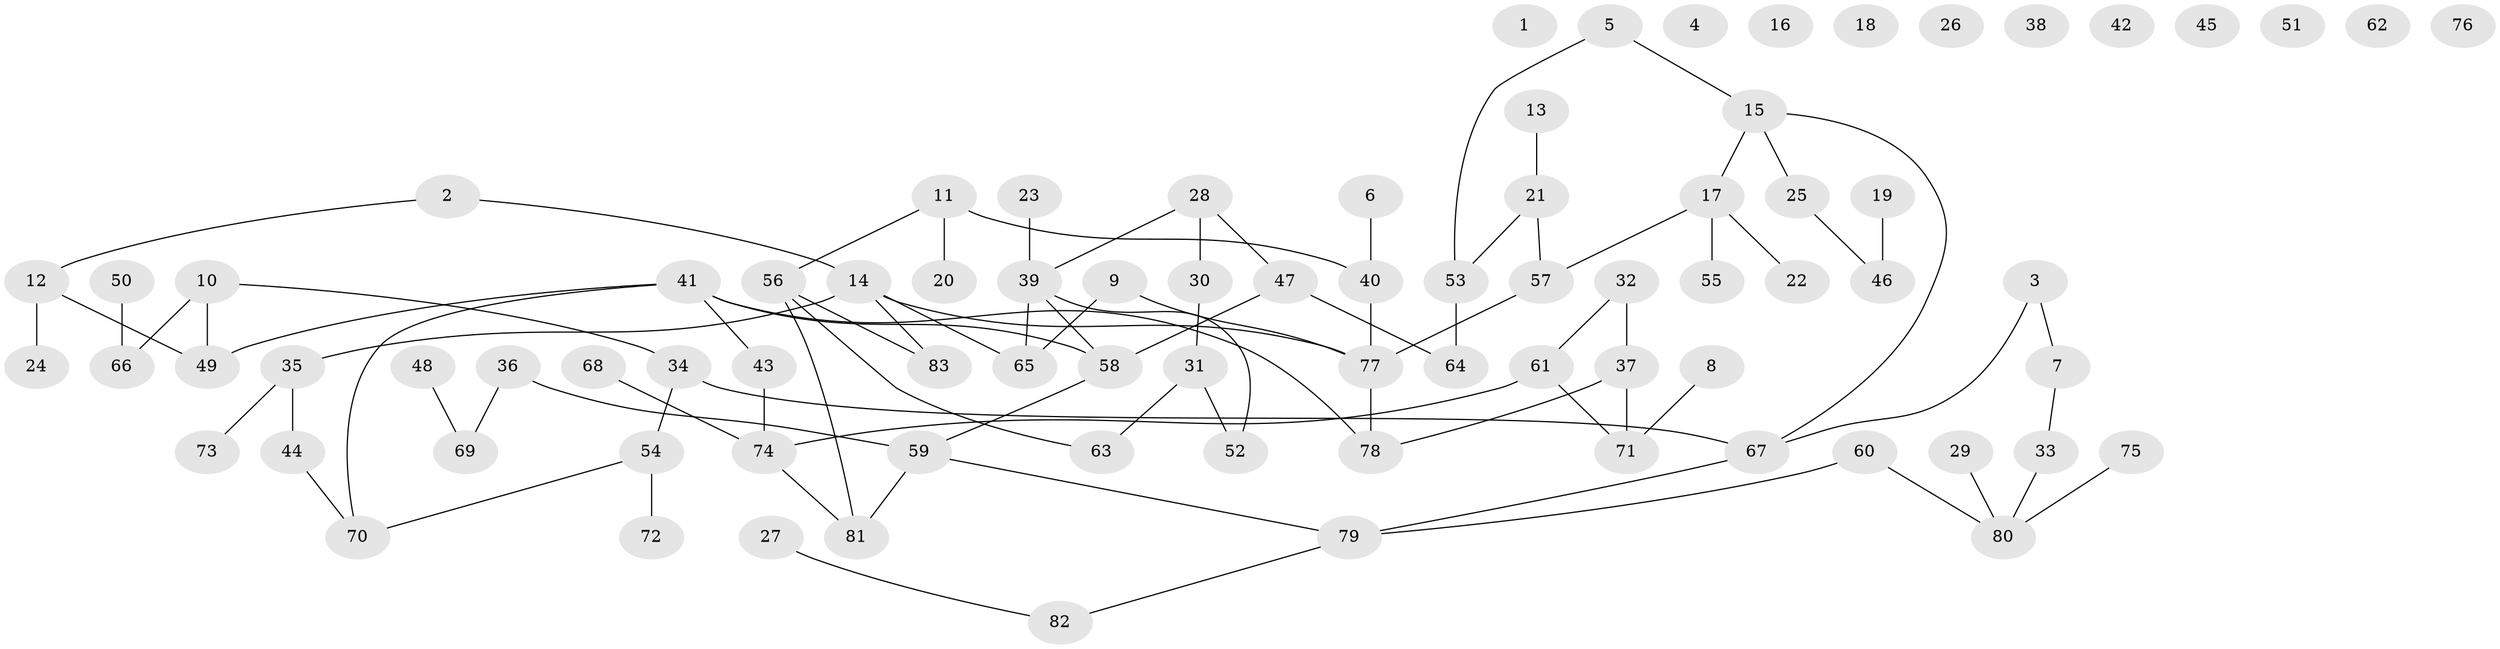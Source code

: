 // coarse degree distribution, {0: 0.2, 2: 0.18181818181818182, 4: 0.21818181818181817, 3: 0.16363636363636364, 1: 0.18181818181818182, 5: 0.01818181818181818, 6: 0.03636363636363636}
// Generated by graph-tools (version 1.1) at 2025/41/03/06/25 10:41:24]
// undirected, 83 vertices, 89 edges
graph export_dot {
graph [start="1"]
  node [color=gray90,style=filled];
  1;
  2;
  3;
  4;
  5;
  6;
  7;
  8;
  9;
  10;
  11;
  12;
  13;
  14;
  15;
  16;
  17;
  18;
  19;
  20;
  21;
  22;
  23;
  24;
  25;
  26;
  27;
  28;
  29;
  30;
  31;
  32;
  33;
  34;
  35;
  36;
  37;
  38;
  39;
  40;
  41;
  42;
  43;
  44;
  45;
  46;
  47;
  48;
  49;
  50;
  51;
  52;
  53;
  54;
  55;
  56;
  57;
  58;
  59;
  60;
  61;
  62;
  63;
  64;
  65;
  66;
  67;
  68;
  69;
  70;
  71;
  72;
  73;
  74;
  75;
  76;
  77;
  78;
  79;
  80;
  81;
  82;
  83;
  2 -- 12;
  2 -- 14;
  3 -- 7;
  3 -- 67;
  5 -- 15;
  5 -- 53;
  6 -- 40;
  7 -- 33;
  8 -- 71;
  9 -- 65;
  9 -- 77;
  10 -- 34;
  10 -- 49;
  10 -- 66;
  11 -- 20;
  11 -- 40;
  11 -- 56;
  12 -- 24;
  12 -- 49;
  13 -- 21;
  14 -- 35;
  14 -- 65;
  14 -- 77;
  14 -- 83;
  15 -- 17;
  15 -- 25;
  15 -- 67;
  17 -- 22;
  17 -- 55;
  17 -- 57;
  19 -- 46;
  21 -- 53;
  21 -- 57;
  23 -- 39;
  25 -- 46;
  27 -- 82;
  28 -- 30;
  28 -- 39;
  28 -- 47;
  29 -- 80;
  30 -- 31;
  31 -- 52;
  31 -- 63;
  32 -- 37;
  32 -- 61;
  33 -- 80;
  34 -- 54;
  34 -- 67;
  35 -- 44;
  35 -- 73;
  36 -- 59;
  36 -- 69;
  37 -- 71;
  37 -- 78;
  39 -- 52;
  39 -- 58;
  39 -- 65;
  40 -- 77;
  41 -- 43;
  41 -- 49;
  41 -- 58;
  41 -- 70;
  41 -- 78;
  43 -- 74;
  44 -- 70;
  47 -- 58;
  47 -- 64;
  48 -- 69;
  50 -- 66;
  53 -- 64;
  54 -- 70;
  54 -- 72;
  56 -- 63;
  56 -- 81;
  56 -- 83;
  57 -- 77;
  58 -- 59;
  59 -- 79;
  59 -- 81;
  60 -- 79;
  60 -- 80;
  61 -- 71;
  61 -- 74;
  67 -- 79;
  68 -- 74;
  74 -- 81;
  75 -- 80;
  77 -- 78;
  79 -- 82;
}
